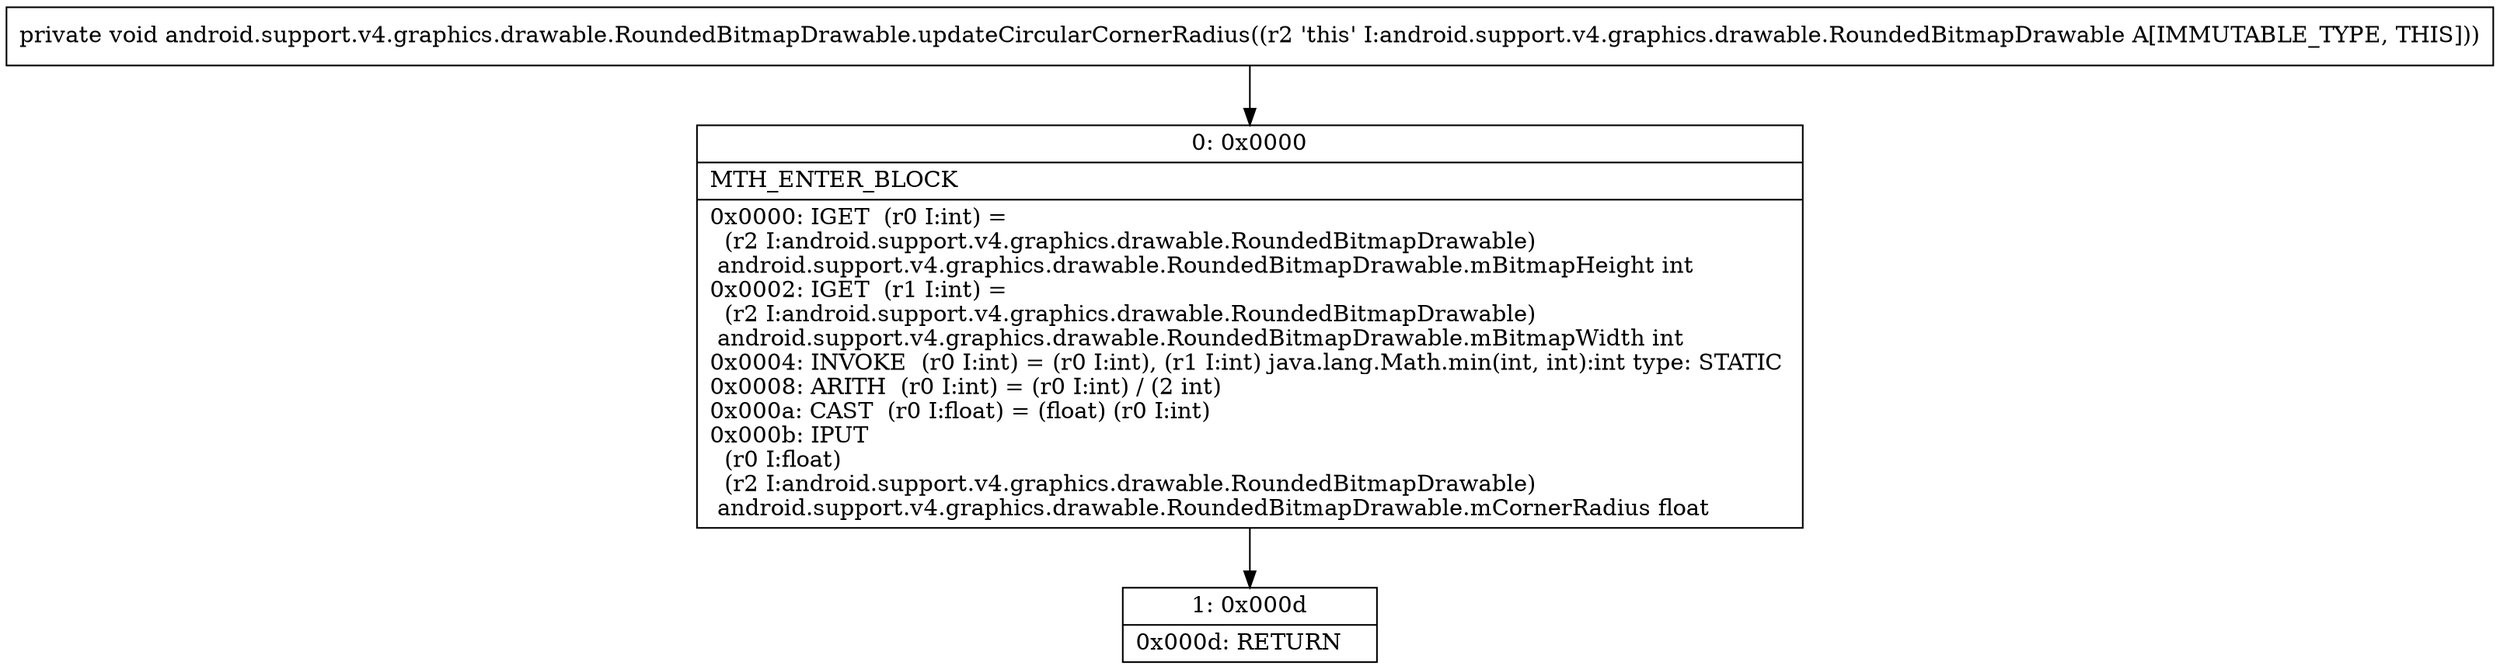digraph "CFG forandroid.support.v4.graphics.drawable.RoundedBitmapDrawable.updateCircularCornerRadius()V" {
Node_0 [shape=record,label="{0\:\ 0x0000|MTH_ENTER_BLOCK\l|0x0000: IGET  (r0 I:int) = \l  (r2 I:android.support.v4.graphics.drawable.RoundedBitmapDrawable)\l android.support.v4.graphics.drawable.RoundedBitmapDrawable.mBitmapHeight int \l0x0002: IGET  (r1 I:int) = \l  (r2 I:android.support.v4.graphics.drawable.RoundedBitmapDrawable)\l android.support.v4.graphics.drawable.RoundedBitmapDrawable.mBitmapWidth int \l0x0004: INVOKE  (r0 I:int) = (r0 I:int), (r1 I:int) java.lang.Math.min(int, int):int type: STATIC \l0x0008: ARITH  (r0 I:int) = (r0 I:int) \/ (2 int) \l0x000a: CAST  (r0 I:float) = (float) (r0 I:int) \l0x000b: IPUT  \l  (r0 I:float)\l  (r2 I:android.support.v4.graphics.drawable.RoundedBitmapDrawable)\l android.support.v4.graphics.drawable.RoundedBitmapDrawable.mCornerRadius float \l}"];
Node_1 [shape=record,label="{1\:\ 0x000d|0x000d: RETURN   \l}"];
MethodNode[shape=record,label="{private void android.support.v4.graphics.drawable.RoundedBitmapDrawable.updateCircularCornerRadius((r2 'this' I:android.support.v4.graphics.drawable.RoundedBitmapDrawable A[IMMUTABLE_TYPE, THIS])) }"];
MethodNode -> Node_0;
Node_0 -> Node_1;
}

